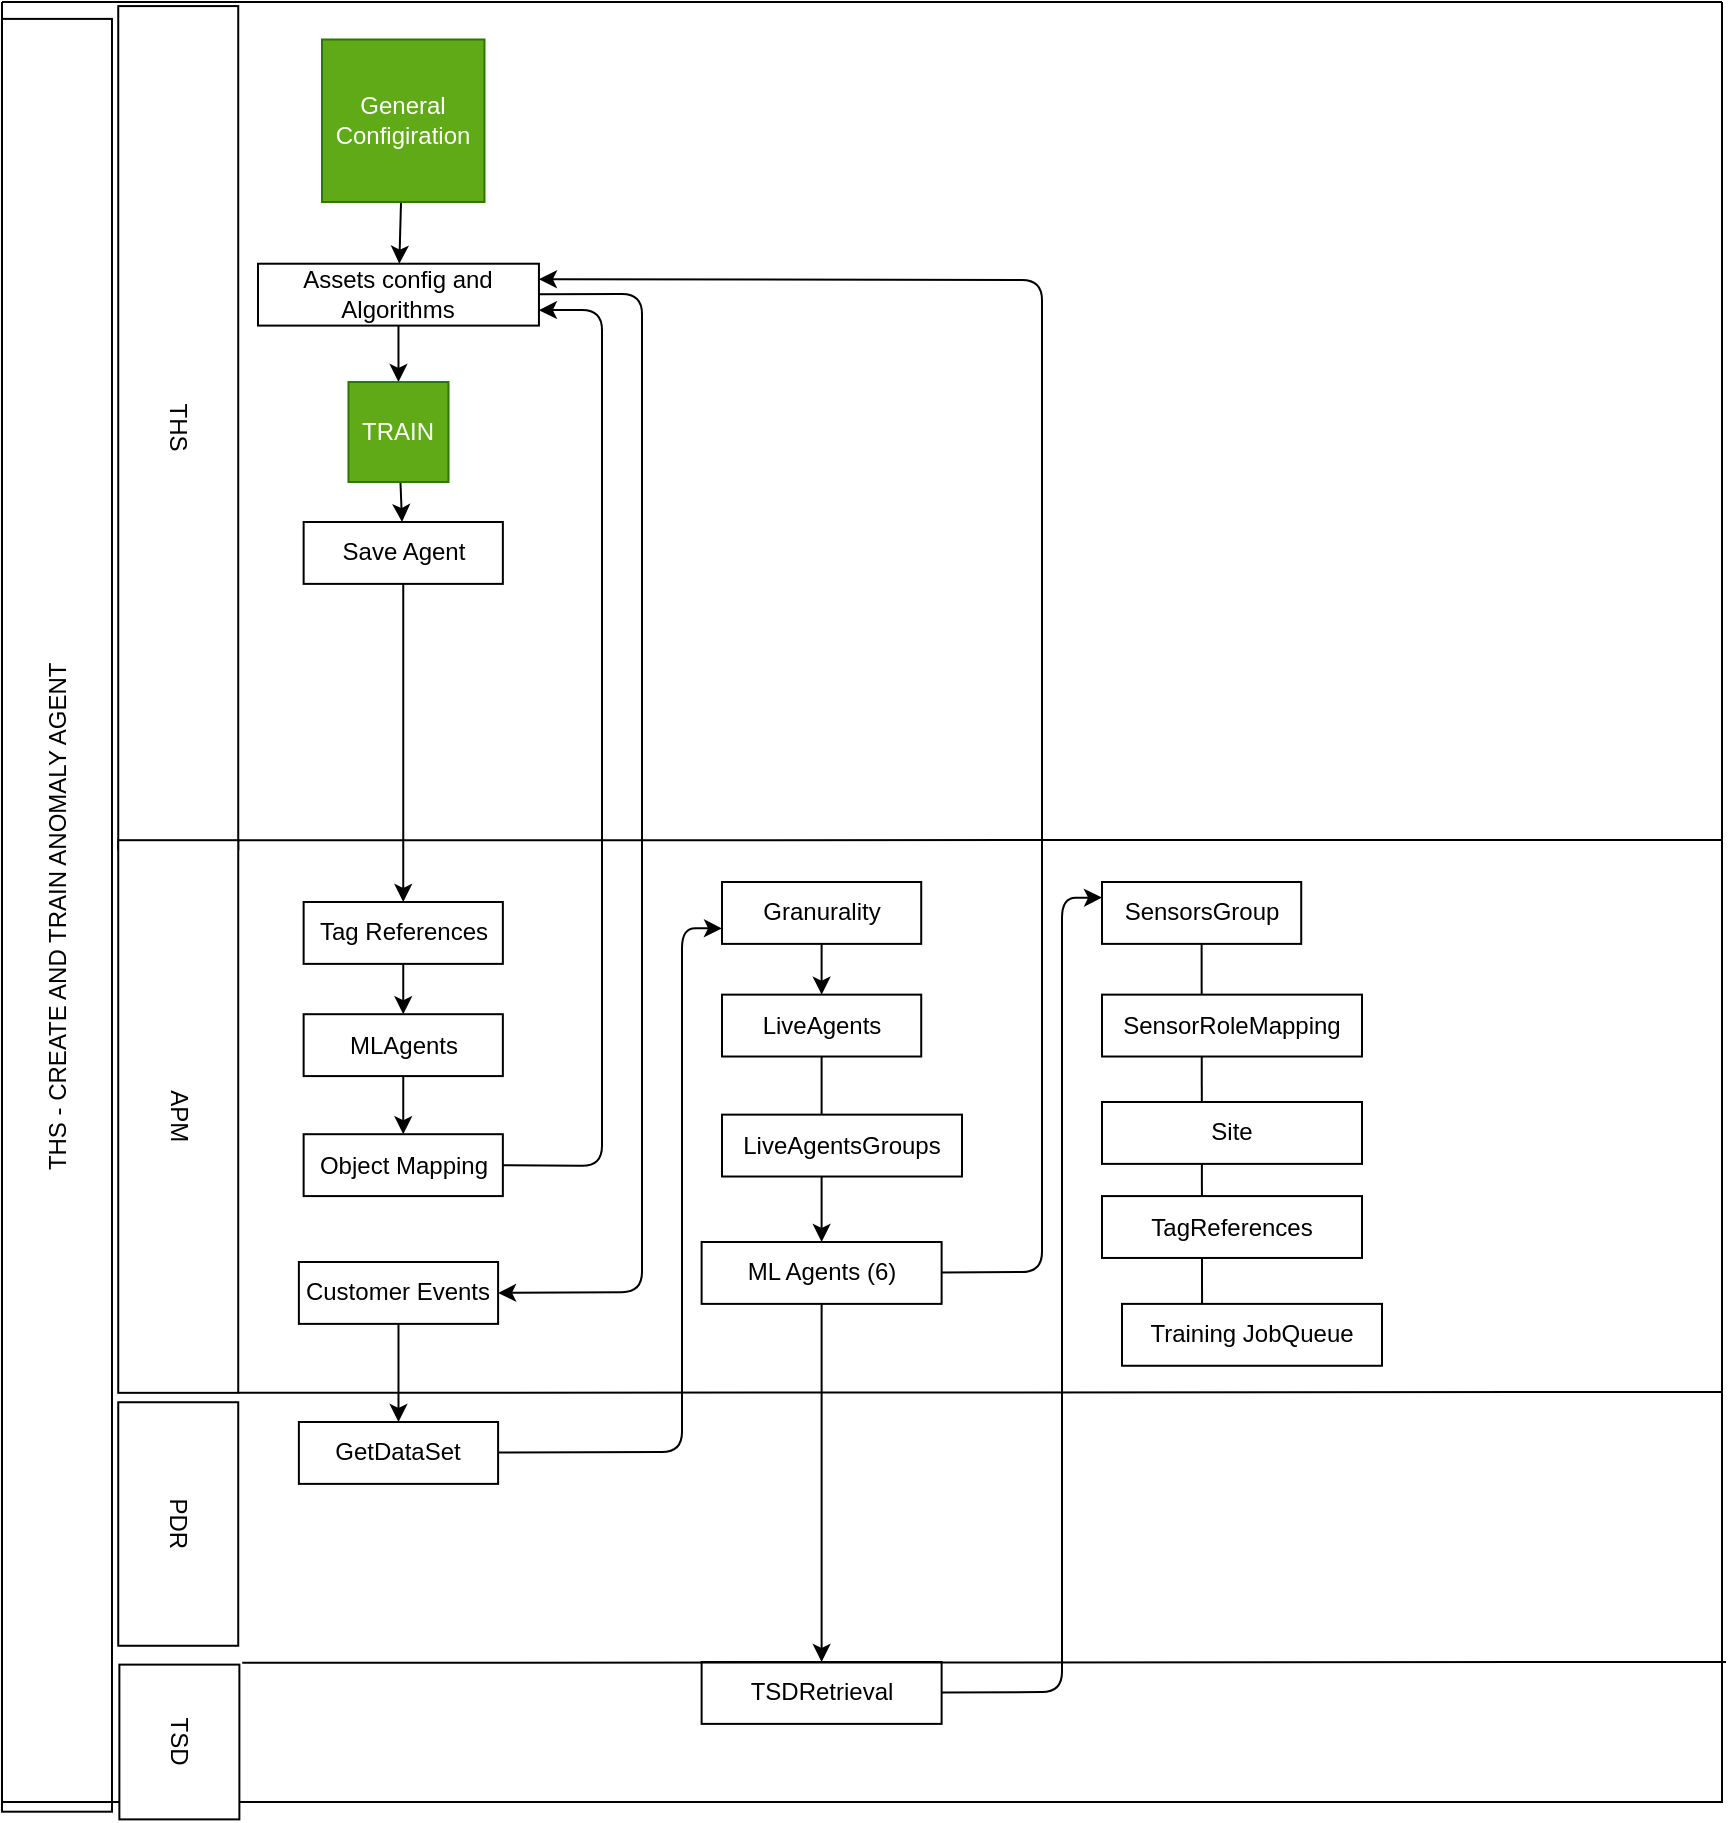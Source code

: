 <mxfile>
    <diagram id="-O9tqg64RJ_qW_oGy5FM" name="Página-1">
        <mxGraphModel dx="699" dy="402" grid="1" gridSize="10" guides="1" tooltips="1" connect="1" arrows="1" fold="1" page="1" pageScale="1" pageWidth="827" pageHeight="1169" math="0" shadow="0">
            <root>
                <mxCell id="0"/>
                <mxCell id="1" parent="0"/>
                <mxCell id="3" value="THS - CREATE AND TRAIN ANOMALY AGENT&lt;br&gt;" style="rounded=0;whiteSpace=wrap;html=1;rotation=-90;" vertex="1" parent="1">
                    <mxGeometry x="-380.71" y="799.15" width="896.4" height="55" as="geometry"/>
                </mxCell>
                <mxCell id="7" value="" style="swimlane;startSize=0;" vertex="1" parent="1">
                    <mxGeometry x="40" y="370" width="860" height="900" as="geometry"/>
                </mxCell>
                <mxCell id="11" value="THS" style="rounded=0;whiteSpace=wrap;html=1;rotation=90;" vertex="1" parent="7">
                    <mxGeometry x="-122.7" y="182.86" width="421.64" height="60" as="geometry"/>
                </mxCell>
                <mxCell id="12" value="APM" style="rounded=0;whiteSpace=wrap;html=1;rotation=90;" vertex="1" parent="7">
                    <mxGeometry x="-50.04" y="527.26" width="276.32" height="60" as="geometry"/>
                </mxCell>
                <mxCell id="17" value="" style="edgeStyle=none;html=1;" edge="1" parent="7" source="16" target="19">
                    <mxGeometry relative="1" as="geometry">
                        <mxPoint x="250.28" y="118.49" as="targetPoint"/>
                    </mxGeometry>
                </mxCell>
                <mxCell id="16" value="General Configiration" style="whiteSpace=wrap;html=1;aspect=fixed;fillColor=#60a917;fontColor=#ffffff;strokeColor=#2D7600;" vertex="1" parent="7">
                    <mxGeometry x="160" y="18.75" width="81.25" height="81.25" as="geometry"/>
                </mxCell>
                <mxCell id="26" style="edgeStyle=none;html=1;exitX=0.5;exitY=1;exitDx=0;exitDy=0;entryX=0.5;entryY=0;entryDx=0;entryDy=0;" edge="1" parent="7" source="19" target="25">
                    <mxGeometry relative="1" as="geometry"/>
                </mxCell>
                <mxCell id="42" style="edgeStyle=none;html=1;entryX=1;entryY=0.5;entryDx=0;entryDy=0;" edge="1" parent="7" source="19" target="38">
                    <mxGeometry relative="1" as="geometry">
                        <Array as="points">
                            <mxPoint x="320" y="146"/>
                            <mxPoint x="320" y="645"/>
                        </Array>
                    </mxGeometry>
                </mxCell>
                <mxCell id="19" value="Assets config and Algorithms" style="rounded=0;whiteSpace=wrap;html=1;" vertex="1" parent="7">
                    <mxGeometry x="128.0" y="130.86" width="140.47" height="30.94" as="geometry"/>
                </mxCell>
                <mxCell id="28" value="" style="edgeStyle=none;html=1;" edge="1" parent="7" source="25" target="27">
                    <mxGeometry relative="1" as="geometry"/>
                </mxCell>
                <mxCell id="25" value="TRAIN" style="whiteSpace=wrap;html=1;aspect=fixed;fillColor=#60a917;fontColor=#ffffff;strokeColor=#2D7600;" vertex="1" parent="7">
                    <mxGeometry x="173.24" y="190" width="50" height="50" as="geometry"/>
                </mxCell>
                <mxCell id="33" style="edgeStyle=none;html=1;entryX=0.5;entryY=0;entryDx=0;entryDy=0;" edge="1" parent="7" source="27" target="30">
                    <mxGeometry relative="1" as="geometry"/>
                </mxCell>
                <mxCell id="27" value="Save Agent&lt;br&gt;" style="rounded=0;whiteSpace=wrap;html=1;" vertex="1" parent="7">
                    <mxGeometry x="150.82" y="260" width="99.61" height="30.94" as="geometry"/>
                </mxCell>
                <mxCell id="34" style="edgeStyle=none;html=1;exitX=0.5;exitY=1;exitDx=0;exitDy=0;entryX=0.5;entryY=0;entryDx=0;entryDy=0;" edge="1" parent="7" source="30" target="31">
                    <mxGeometry relative="1" as="geometry"/>
                </mxCell>
                <mxCell id="30" value="Tag References" style="rounded=0;whiteSpace=wrap;html=1;" vertex="1" parent="7">
                    <mxGeometry x="150.82" y="450" width="99.61" height="30.94" as="geometry"/>
                </mxCell>
                <mxCell id="35" style="edgeStyle=none;html=1;exitX=0.5;exitY=1;exitDx=0;exitDy=0;entryX=0.5;entryY=0;entryDx=0;entryDy=0;" edge="1" parent="7" source="31" target="32">
                    <mxGeometry relative="1" as="geometry"/>
                </mxCell>
                <mxCell id="31" value="MLAgents" style="rounded=0;whiteSpace=wrap;html=1;" vertex="1" parent="7">
                    <mxGeometry x="150.82" y="506.1" width="99.61" height="30.94" as="geometry"/>
                </mxCell>
                <mxCell id="36" style="edgeStyle=none;html=1;exitX=1;exitY=0.5;exitDx=0;exitDy=0;entryX=1;entryY=0.75;entryDx=0;entryDy=0;" edge="1" parent="7" source="32" target="19">
                    <mxGeometry relative="1" as="geometry">
                        <Array as="points">
                            <mxPoint x="300" y="582"/>
                            <mxPoint x="300" y="154"/>
                        </Array>
                    </mxGeometry>
                </mxCell>
                <mxCell id="32" value="Object Mapping" style="rounded=0;whiteSpace=wrap;html=1;" vertex="1" parent="7">
                    <mxGeometry x="150.82" y="566.1" width="99.61" height="30.94" as="geometry"/>
                </mxCell>
                <mxCell id="29" value="PDR" style="rounded=0;whiteSpace=wrap;html=1;rotation=90;" vertex="1" parent="7">
                    <mxGeometry x="27.24" y="731" width="121.76" height="60" as="geometry"/>
                </mxCell>
                <mxCell id="40" style="edgeStyle=none;html=1;" edge="1" parent="7" source="38" target="39">
                    <mxGeometry relative="1" as="geometry"/>
                </mxCell>
                <mxCell id="38" value="Customer Events" style="rounded=0;whiteSpace=wrap;html=1;" vertex="1" parent="7">
                    <mxGeometry x="148.44" y="630" width="99.61" height="30.94" as="geometry"/>
                </mxCell>
                <mxCell id="44" style="edgeStyle=none;html=1;entryX=0;entryY=0.75;entryDx=0;entryDy=0;" edge="1" parent="7" source="39" target="43">
                    <mxGeometry relative="1" as="geometry">
                        <Array as="points">
                            <mxPoint x="340" y="725"/>
                            <mxPoint x="340" y="463"/>
                        </Array>
                    </mxGeometry>
                </mxCell>
                <mxCell id="39" value="GetDataSet" style="rounded=0;whiteSpace=wrap;html=1;" vertex="1" parent="7">
                    <mxGeometry x="148.44" y="710" width="99.61" height="30.94" as="geometry"/>
                </mxCell>
                <mxCell id="48" style="edgeStyle=none;html=1;exitX=0.5;exitY=1;exitDx=0;exitDy=0;entryX=0.5;entryY=0;entryDx=0;entryDy=0;" edge="1" parent="7" source="43" target="45">
                    <mxGeometry relative="1" as="geometry"/>
                </mxCell>
                <mxCell id="43" value="Granurality" style="rounded=0;whiteSpace=wrap;html=1;" vertex="1" parent="7">
                    <mxGeometry x="360" y="440" width="99.61" height="30.94" as="geometry"/>
                </mxCell>
                <mxCell id="49" value="" style="edgeStyle=none;html=1;" edge="1" parent="7" source="45" target="47">
                    <mxGeometry relative="1" as="geometry"/>
                </mxCell>
                <mxCell id="45" value="LiveAgents" style="rounded=0;whiteSpace=wrap;html=1;" vertex="1" parent="7">
                    <mxGeometry x="360" y="496.32" width="99.61" height="30.94" as="geometry"/>
                </mxCell>
                <mxCell id="46" value="LiveAgentsGroups" style="rounded=0;whiteSpace=wrap;html=1;" vertex="1" parent="7">
                    <mxGeometry x="360" y="556.32" width="120" height="30.94" as="geometry"/>
                </mxCell>
                <mxCell id="52" style="edgeStyle=none;html=1;entryX=1;entryY=0.25;entryDx=0;entryDy=0;" edge="1" parent="7" source="47" target="19">
                    <mxGeometry relative="1" as="geometry">
                        <Array as="points">
                            <mxPoint x="520" y="635"/>
                            <mxPoint x="520" y="139"/>
                        </Array>
                    </mxGeometry>
                </mxCell>
                <mxCell id="57" style="edgeStyle=none;html=1;entryX=0.5;entryY=0;entryDx=0;entryDy=0;" edge="1" parent="7" source="47" target="55">
                    <mxGeometry relative="1" as="geometry"/>
                </mxCell>
                <mxCell id="47" value="ML Agents (6)" style="rounded=0;whiteSpace=wrap;html=1;" vertex="1" parent="7">
                    <mxGeometry x="349.81" y="620.0" width="120" height="30.94" as="geometry"/>
                </mxCell>
                <mxCell id="50" value="" style="endArrow=none;html=1;exitX=0;exitY=0;exitDx=0;exitDy=0;" edge="1" parent="7" source="12">
                    <mxGeometry width="50" height="50" relative="1" as="geometry">
                        <mxPoint x="230" y="540" as="sourcePoint"/>
                        <mxPoint x="860" y="419" as="targetPoint"/>
                    </mxGeometry>
                </mxCell>
                <mxCell id="51" value="" style="endArrow=none;html=1;exitX=1;exitY=0;exitDx=0;exitDy=0;" edge="1" parent="7" source="12">
                    <mxGeometry width="50" height="50" relative="1" as="geometry">
                        <mxPoint x="120" y="703" as="sourcePoint"/>
                        <mxPoint x="860" y="695" as="targetPoint"/>
                    </mxGeometry>
                </mxCell>
                <mxCell id="59" style="edgeStyle=none;html=1;entryX=0;entryY=0.25;entryDx=0;entryDy=0;" edge="1" parent="7" source="55" target="58">
                    <mxGeometry relative="1" as="geometry">
                        <Array as="points">
                            <mxPoint x="530" y="845"/>
                            <mxPoint x="530" y="448"/>
                        </Array>
                    </mxGeometry>
                </mxCell>
                <mxCell id="55" value="TSDRetrieval" style="rounded=0;whiteSpace=wrap;html=1;" vertex="1" parent="7">
                    <mxGeometry x="349.81" y="830" width="120" height="30.94" as="geometry"/>
                </mxCell>
                <mxCell id="63" style="edgeStyle=none;html=1;exitX=0.5;exitY=1;exitDx=0;exitDy=0;entryX=0.308;entryY=0.293;entryDx=0;entryDy=0;entryPerimeter=0;" edge="1" parent="7" source="58" target="64">
                    <mxGeometry relative="1" as="geometry"/>
                </mxCell>
                <mxCell id="58" value="SensorsGroup" style="rounded=0;whiteSpace=wrap;html=1;" vertex="1" parent="7">
                    <mxGeometry x="550" y="440" width="99.61" height="30.94" as="geometry"/>
                </mxCell>
                <mxCell id="60" value="SensorRoleMapping" style="rounded=0;whiteSpace=wrap;html=1;" vertex="1" parent="7">
                    <mxGeometry x="550" y="496.32" width="130" height="30.94" as="geometry"/>
                </mxCell>
                <mxCell id="61" value="Site" style="rounded=0;whiteSpace=wrap;html=1;" vertex="1" parent="7">
                    <mxGeometry x="550" y="550.0" width="130" height="30.94" as="geometry"/>
                </mxCell>
                <mxCell id="62" value="TagReferences" style="rounded=0;whiteSpace=wrap;html=1;" vertex="1" parent="7">
                    <mxGeometry x="550" y="597.04" width="130" height="30.94" as="geometry"/>
                </mxCell>
                <mxCell id="64" value="Training JobQueue" style="rounded=0;whiteSpace=wrap;html=1;" vertex="1" parent="7">
                    <mxGeometry x="560" y="650.94" width="130" height="30.94" as="geometry"/>
                </mxCell>
                <mxCell id="13" value="TSD" style="rounded=0;whiteSpace=wrap;html=1;rotation=90;" vertex="1" parent="1">
                    <mxGeometry x="90" y="1210" width="77.38" height="60" as="geometry"/>
                </mxCell>
                <mxCell id="56" value="" style="endArrow=none;html=1;exitX=1;exitY=0;exitDx=0;exitDy=0;" edge="1" parent="1">
                    <mxGeometry width="50" height="50" relative="1" as="geometry">
                        <mxPoint x="160.12" y="1200.42" as="sourcePoint"/>
                        <mxPoint x="902" y="1200" as="targetPoint"/>
                    </mxGeometry>
                </mxCell>
            </root>
        </mxGraphModel>
    </diagram>
</mxfile>